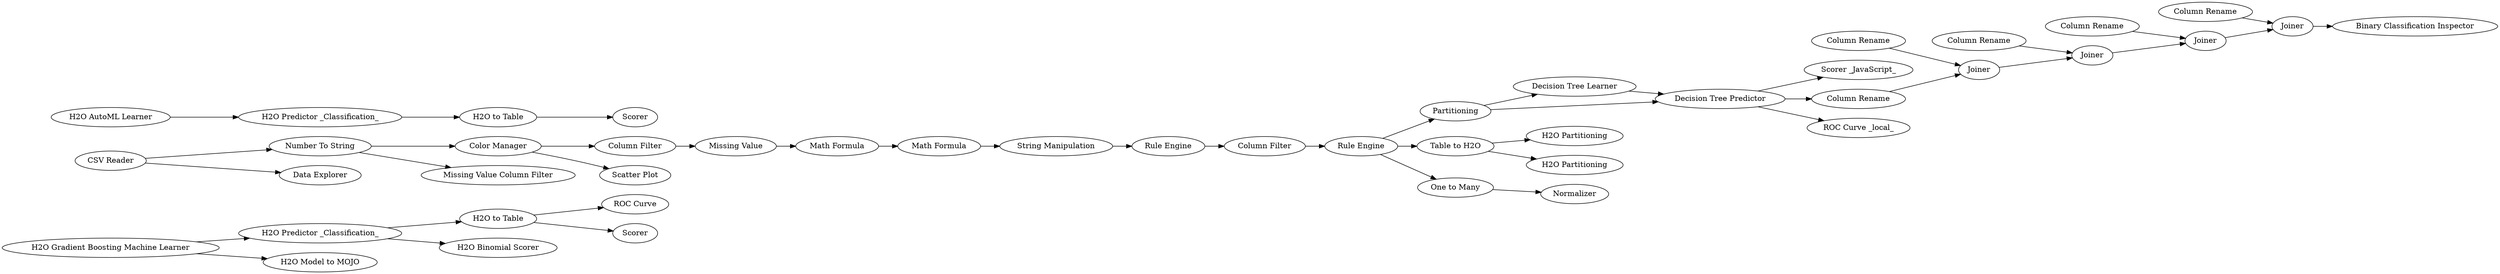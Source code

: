 digraph {
	116 -> 117
	65 -> 72
	7 -> 8
	109 -> 116
	104 -> 106
	8 -> 9
	9 -> 53
	90 -> 86
	78 -> 79
	113 -> 114
	74 -> 98
	74 -> 62
	116 -> 115
	72 -> 67
	9 -> 91
	92 -> 88
	62 -> 30
	71 -> 65
	74 -> 7
	76 -> 77
	77 -> 78
	91 -> 86
	68 -> 75
	98 -> 111
	96 -> 63
	72 -> 73
	9 -> 12
	7 -> 9
	75 -> 76
	100 -> 101
	86 -> 88
	101 -> 113
	65 -> 69
	71 -> 5
	98 -> 103
	79 -> 74
	67 -> 68
	88 -> 89
	109 -> 118
	95 -> 96
	89 -> 96
	104 -> 109
	93 -> 89
	91 [label="Column Rename"]
	103 [label="H2O Partitioning"]
	7 [label=Partitioning]
	79 [label="Column Filter"]
	89 [label=Joiner]
	9 [label="Decision Tree Predictor"]
	8 [label="Decision Tree Learner"]
	74 [label="Rule Engine"]
	78 [label="Rule Engine"]
	92 [label="Column Rename"]
	98 [label="Table to H2O"]
	109 [label="H2O Predictor _Classification_"]
	114 [label=Scorer]
	12 [label="ROC Curve _local_"]
	75 [label="Math Formula"]
	86 [label=Joiner]
	90 [label="Column Rename"]
	115 [label=Scorer]
	53 [label="Scorer _JavaScript_"]
	68 [label="Missing Value"]
	67 [label="Column Filter"]
	72 [label="Color Manager"]
	101 [label="H2O Predictor _Classification_"]
	76 [label="Math Formula"]
	77 [label="String Manipulation"]
	63 [label="Binary Classification Inspector"]
	93 [label="Column Rename"]
	100 [label="H2O AutoML Learner"]
	106 [label="H2O Model to MOJO"]
	117 [label="ROC Curve"]
	5 [label="Data Explorer"]
	113 [label="H2O to Table"]
	96 [label=Joiner]
	104 [label="H2O Gradient Boosting Machine Learner"]
	62 [label="One to Many"]
	65 [label="Number To String"]
	69 [label="Missing Value Column Filter"]
	71 [label="CSV Reader"]
	118 [label="H2O Binomial Scorer"]
	116 [label="H2O to Table"]
	88 [label=Joiner]
	95 [label="Column Rename"]
	111 [label="H2O Partitioning"]
	73 [label="Scatter Plot"]
	30 [label=Normalizer]
	rankdir=LR
}

